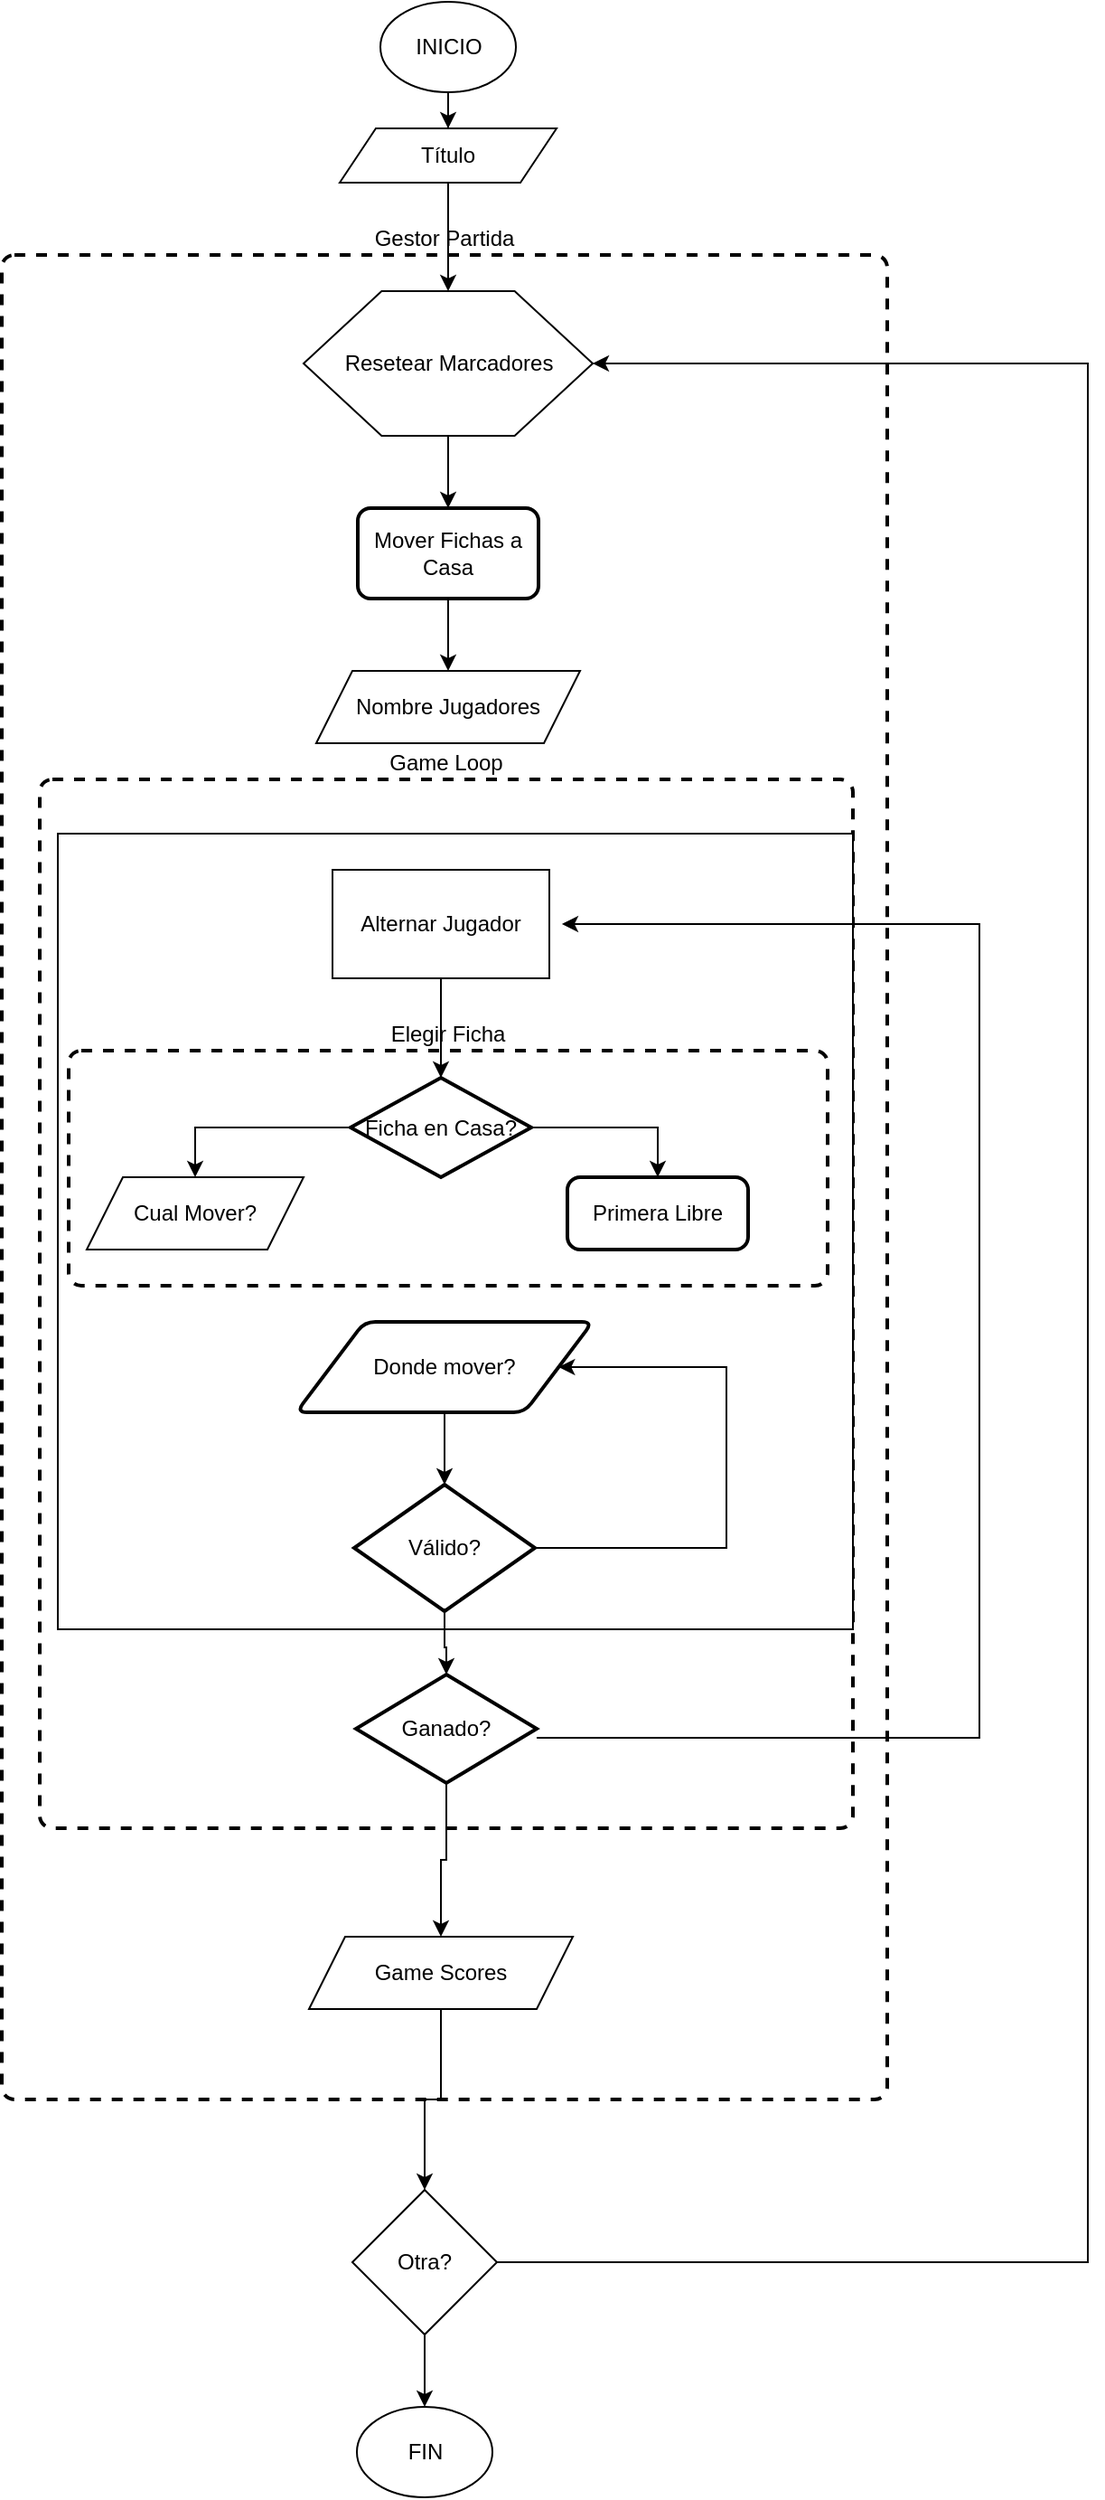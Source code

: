 <mxfile version="24.0.4" type="device">
  <diagram id="C5RBs43oDa-KdzZeNtuy" name="Page-1">
    <mxGraphModel dx="1434" dy="2007" grid="1" gridSize="10" guides="1" tooltips="1" connect="1" arrows="1" fold="1" page="1" pageScale="1" pageWidth="827" pageHeight="1169" math="0" shadow="0">
      <root>
        <mxCell id="WIyWlLk6GJQsqaUBKTNV-0" />
        <mxCell id="WIyWlLk6GJQsqaUBKTNV-1" parent="WIyWlLk6GJQsqaUBKTNV-0" />
        <mxCell id="VW81EylcBhsUvWdEofLt-0" value="Gestor Partida" style="rounded=1;whiteSpace=wrap;html=1;absoluteArcSize=1;arcSize=14;strokeWidth=2;dashed=1;labelPosition=center;verticalLabelPosition=top;align=center;verticalAlign=bottom;" vertex="1" parent="WIyWlLk6GJQsqaUBKTNV-1">
          <mxGeometry x="169" y="-260" width="490" height="1020" as="geometry" />
        </mxCell>
        <mxCell id="VW81EylcBhsUvWdEofLt-1" value="Game Loop" style="rounded=1;whiteSpace=wrap;html=1;absoluteArcSize=1;arcSize=14;strokeWidth=2;dashed=1;labelPosition=center;verticalLabelPosition=top;align=center;verticalAlign=bottom;" vertex="1" parent="WIyWlLk6GJQsqaUBKTNV-1">
          <mxGeometry x="190" y="30" width="450" height="580" as="geometry" />
        </mxCell>
        <mxCell id="VW81EylcBhsUvWdEofLt-12" style="edgeStyle=orthogonalEdgeStyle;rounded=0;orthogonalLoop=1;jettySize=auto;html=1;entryX=0.5;entryY=0;entryDx=0;entryDy=0;" edge="1" parent="WIyWlLk6GJQsqaUBKTNV-1" source="VW81EylcBhsUvWdEofLt-2" target="VW81EylcBhsUvWdEofLt-13">
          <mxGeometry relative="1" as="geometry" />
        </mxCell>
        <mxCell id="VW81EylcBhsUvWdEofLt-2" value="Título" style="shape=parallelogram;perimeter=parallelogramPerimeter;whiteSpace=wrap;html=1;fixedSize=1;" vertex="1" parent="WIyWlLk6GJQsqaUBKTNV-1">
          <mxGeometry x="356" y="-330" width="120" height="30" as="geometry" />
        </mxCell>
        <mxCell id="VW81EylcBhsUvWdEofLt-3" value="Nombre Jugadores" style="shape=parallelogram;perimeter=parallelogramPerimeter;whiteSpace=wrap;html=1;fixedSize=1;" vertex="1" parent="WIyWlLk6GJQsqaUBKTNV-1">
          <mxGeometry x="343" y="-30" width="146" height="40" as="geometry" />
        </mxCell>
        <mxCell id="VW81EylcBhsUvWdEofLt-7" style="edgeStyle=orthogonalEdgeStyle;rounded=0;orthogonalLoop=1;jettySize=auto;html=1;entryX=0.5;entryY=0;entryDx=0;entryDy=0;" edge="1" parent="WIyWlLk6GJQsqaUBKTNV-1" source="VW81EylcBhsUvWdEofLt-4" target="VW81EylcBhsUvWdEofLt-5">
          <mxGeometry relative="1" as="geometry" />
        </mxCell>
        <mxCell id="VW81EylcBhsUvWdEofLt-4" value="Game Scores" style="shape=parallelogram;perimeter=parallelogramPerimeter;whiteSpace=wrap;html=1;fixedSize=1;" vertex="1" parent="WIyWlLk6GJQsqaUBKTNV-1">
          <mxGeometry x="339" y="670" width="146" height="40" as="geometry" />
        </mxCell>
        <mxCell id="VW81EylcBhsUvWdEofLt-6" style="edgeStyle=orthogonalEdgeStyle;rounded=0;orthogonalLoop=1;jettySize=auto;html=1;entryX=1;entryY=0.5;entryDx=0;entryDy=0;" edge="1" parent="WIyWlLk6GJQsqaUBKTNV-1" source="VW81EylcBhsUvWdEofLt-5" target="VW81EylcBhsUvWdEofLt-13">
          <mxGeometry relative="1" as="geometry">
            <Array as="points">
              <mxPoint x="770" y="850" />
              <mxPoint x="770" y="-200" />
              <mxPoint x="496" y="-200" />
            </Array>
          </mxGeometry>
        </mxCell>
        <mxCell id="VW81EylcBhsUvWdEofLt-9" style="edgeStyle=orthogonalEdgeStyle;rounded=0;orthogonalLoop=1;jettySize=auto;html=1;exitX=0.5;exitY=1;exitDx=0;exitDy=0;" edge="1" parent="WIyWlLk6GJQsqaUBKTNV-1" source="VW81EylcBhsUvWdEofLt-5" target="VW81EylcBhsUvWdEofLt-8">
          <mxGeometry relative="1" as="geometry" />
        </mxCell>
        <mxCell id="VW81EylcBhsUvWdEofLt-5" value="Otra?" style="rhombus;whiteSpace=wrap;html=1;" vertex="1" parent="WIyWlLk6GJQsqaUBKTNV-1">
          <mxGeometry x="363" y="810" width="80" height="80" as="geometry" />
        </mxCell>
        <mxCell id="VW81EylcBhsUvWdEofLt-8" value="FIN" style="ellipse;whiteSpace=wrap;html=1;" vertex="1" parent="WIyWlLk6GJQsqaUBKTNV-1">
          <mxGeometry x="365.5" y="930" width="75" height="50" as="geometry" />
        </mxCell>
        <mxCell id="VW81EylcBhsUvWdEofLt-11" style="edgeStyle=orthogonalEdgeStyle;rounded=0;orthogonalLoop=1;jettySize=auto;html=1;entryX=0.5;entryY=0;entryDx=0;entryDy=0;" edge="1" parent="WIyWlLk6GJQsqaUBKTNV-1" source="VW81EylcBhsUvWdEofLt-10" target="VW81EylcBhsUvWdEofLt-2">
          <mxGeometry relative="1" as="geometry" />
        </mxCell>
        <mxCell id="VW81EylcBhsUvWdEofLt-10" value="INICIO" style="ellipse;whiteSpace=wrap;html=1;" vertex="1" parent="WIyWlLk6GJQsqaUBKTNV-1">
          <mxGeometry x="378.5" y="-400" width="75" height="50" as="geometry" />
        </mxCell>
        <mxCell id="VW81EylcBhsUvWdEofLt-15" style="edgeStyle=orthogonalEdgeStyle;rounded=0;orthogonalLoop=1;jettySize=auto;html=1;entryX=0.5;entryY=0;entryDx=0;entryDy=0;" edge="1" parent="WIyWlLk6GJQsqaUBKTNV-1" source="VW81EylcBhsUvWdEofLt-13" target="VW81EylcBhsUvWdEofLt-14">
          <mxGeometry relative="1" as="geometry" />
        </mxCell>
        <mxCell id="VW81EylcBhsUvWdEofLt-13" value="Resetear Marcadores" style="verticalLabelPosition=middle;verticalAlign=middle;html=1;shape=hexagon;perimeter=hexagonPerimeter2;arcSize=6;size=0.27;labelPosition=center;align=center;" vertex="1" parent="WIyWlLk6GJQsqaUBKTNV-1">
          <mxGeometry x="336" y="-240" width="160" height="80" as="geometry" />
        </mxCell>
        <mxCell id="VW81EylcBhsUvWdEofLt-16" style="edgeStyle=orthogonalEdgeStyle;rounded=0;orthogonalLoop=1;jettySize=auto;html=1;exitX=0.5;exitY=1;exitDx=0;exitDy=0;entryX=0.5;entryY=0;entryDx=0;entryDy=0;" edge="1" parent="WIyWlLk6GJQsqaUBKTNV-1" source="VW81EylcBhsUvWdEofLt-14" target="VW81EylcBhsUvWdEofLt-3">
          <mxGeometry relative="1" as="geometry" />
        </mxCell>
        <mxCell id="VW81EylcBhsUvWdEofLt-14" value="Mover Fichas a Casa" style="rounded=1;whiteSpace=wrap;html=1;absoluteArcSize=1;arcSize=14;strokeWidth=2;" vertex="1" parent="WIyWlLk6GJQsqaUBKTNV-1">
          <mxGeometry x="366" y="-120" width="100" height="50" as="geometry" />
        </mxCell>
        <mxCell id="VW81EylcBhsUvWdEofLt-27" value="" style="whiteSpace=wrap;html=1;aspect=fixed;" vertex="1" parent="WIyWlLk6GJQsqaUBKTNV-1">
          <mxGeometry x="200" y="60" width="440" height="440" as="geometry" />
        </mxCell>
        <mxCell id="VW81EylcBhsUvWdEofLt-19" value="Elegir Ficha" style="rounded=1;whiteSpace=wrap;html=1;absoluteArcSize=1;arcSize=14;strokeWidth=2;dashed=1;labelPosition=center;verticalLabelPosition=top;align=center;verticalAlign=bottom;" vertex="1" parent="WIyWlLk6GJQsqaUBKTNV-1">
          <mxGeometry x="206" y="180" width="420" height="130" as="geometry" />
        </mxCell>
        <mxCell id="VW81EylcBhsUvWdEofLt-23" style="edgeStyle=orthogonalEdgeStyle;rounded=0;orthogonalLoop=1;jettySize=auto;html=1;entryX=0.5;entryY=0;entryDx=0;entryDy=0;" edge="1" parent="WIyWlLk6GJQsqaUBKTNV-1" source="VW81EylcBhsUvWdEofLt-20" target="VW81EylcBhsUvWdEofLt-21">
          <mxGeometry relative="1" as="geometry" />
        </mxCell>
        <mxCell id="VW81EylcBhsUvWdEofLt-25" style="edgeStyle=orthogonalEdgeStyle;rounded=0;orthogonalLoop=1;jettySize=auto;html=1;entryX=0.5;entryY=0;entryDx=0;entryDy=0;" edge="1" parent="WIyWlLk6GJQsqaUBKTNV-1" source="VW81EylcBhsUvWdEofLt-20" target="VW81EylcBhsUvWdEofLt-24">
          <mxGeometry relative="1" as="geometry" />
        </mxCell>
        <mxCell id="VW81EylcBhsUvWdEofLt-20" value="Ficha en Casa?" style="strokeWidth=2;html=1;shape=mxgraph.flowchart.decision;whiteSpace=wrap;" vertex="1" parent="WIyWlLk6GJQsqaUBKTNV-1">
          <mxGeometry x="362" y="195" width="100" height="55" as="geometry" />
        </mxCell>
        <mxCell id="VW81EylcBhsUvWdEofLt-21" value="Primera Libre" style="rounded=1;whiteSpace=wrap;html=1;absoluteArcSize=1;arcSize=14;strokeWidth=2;" vertex="1" parent="WIyWlLk6GJQsqaUBKTNV-1">
          <mxGeometry x="482" y="250" width="100" height="40" as="geometry" />
        </mxCell>
        <mxCell id="VW81EylcBhsUvWdEofLt-24" value="Cual Mover?" style="shape=parallelogram;perimeter=parallelogramPerimeter;whiteSpace=wrap;html=1;fixedSize=1;" vertex="1" parent="WIyWlLk6GJQsqaUBKTNV-1">
          <mxGeometry x="216" y="250" width="120" height="40" as="geometry" />
        </mxCell>
        <mxCell id="VW81EylcBhsUvWdEofLt-29" style="edgeStyle=orthogonalEdgeStyle;rounded=0;orthogonalLoop=1;jettySize=auto;html=1;" edge="1" parent="WIyWlLk6GJQsqaUBKTNV-1" source="VW81EylcBhsUvWdEofLt-28" target="VW81EylcBhsUvWdEofLt-20">
          <mxGeometry relative="1" as="geometry" />
        </mxCell>
        <mxCell id="VW81EylcBhsUvWdEofLt-28" value="Alternar Jugador" style="rounded=0;whiteSpace=wrap;html=1;" vertex="1" parent="WIyWlLk6GJQsqaUBKTNV-1">
          <mxGeometry x="352" y="80" width="120" height="60" as="geometry" />
        </mxCell>
        <mxCell id="VW81EylcBhsUvWdEofLt-35" style="edgeStyle=orthogonalEdgeStyle;rounded=0;orthogonalLoop=1;jettySize=auto;html=1;" edge="1" parent="WIyWlLk6GJQsqaUBKTNV-1" source="VW81EylcBhsUvWdEofLt-30" target="VW81EylcBhsUvWdEofLt-31">
          <mxGeometry relative="1" as="geometry" />
        </mxCell>
        <mxCell id="VW81EylcBhsUvWdEofLt-30" value="Donde mover?" style="shape=parallelogram;html=1;strokeWidth=2;perimeter=parallelogramPerimeter;whiteSpace=wrap;rounded=1;arcSize=12;size=0.23;" vertex="1" parent="WIyWlLk6GJQsqaUBKTNV-1">
          <mxGeometry x="332" y="330" width="164" height="50" as="geometry" />
        </mxCell>
        <mxCell id="VW81EylcBhsUvWdEofLt-36" style="edgeStyle=orthogonalEdgeStyle;rounded=0;orthogonalLoop=1;jettySize=auto;html=1;entryX=1;entryY=0.5;entryDx=0;entryDy=0;" edge="1" parent="WIyWlLk6GJQsqaUBKTNV-1" source="VW81EylcBhsUvWdEofLt-31" target="VW81EylcBhsUvWdEofLt-30">
          <mxGeometry relative="1" as="geometry">
            <Array as="points">
              <mxPoint x="570" y="455" />
              <mxPoint x="570" y="355" />
            </Array>
          </mxGeometry>
        </mxCell>
        <mxCell id="VW81EylcBhsUvWdEofLt-38" style="edgeStyle=orthogonalEdgeStyle;rounded=0;orthogonalLoop=1;jettySize=auto;html=1;" edge="1" parent="WIyWlLk6GJQsqaUBKTNV-1" source="VW81EylcBhsUvWdEofLt-31" target="VW81EylcBhsUvWdEofLt-37">
          <mxGeometry relative="1" as="geometry" />
        </mxCell>
        <mxCell id="VW81EylcBhsUvWdEofLt-31" value="Válido?" style="strokeWidth=2;html=1;shape=mxgraph.flowchart.decision;whiteSpace=wrap;" vertex="1" parent="WIyWlLk6GJQsqaUBKTNV-1">
          <mxGeometry x="364" y="420" width="100" height="70" as="geometry" />
        </mxCell>
        <mxCell id="VW81EylcBhsUvWdEofLt-39" style="edgeStyle=orthogonalEdgeStyle;rounded=0;orthogonalLoop=1;jettySize=auto;html=1;" edge="1" parent="WIyWlLk6GJQsqaUBKTNV-1" source="VW81EylcBhsUvWdEofLt-37" target="VW81EylcBhsUvWdEofLt-4">
          <mxGeometry relative="1" as="geometry" />
        </mxCell>
        <mxCell id="VW81EylcBhsUvWdEofLt-37" value="Ganado?" style="strokeWidth=2;html=1;shape=mxgraph.flowchart.decision;whiteSpace=wrap;" vertex="1" parent="WIyWlLk6GJQsqaUBKTNV-1">
          <mxGeometry x="365" y="525" width="100" height="60" as="geometry" />
        </mxCell>
        <mxCell id="VW81EylcBhsUvWdEofLt-40" style="edgeStyle=orthogonalEdgeStyle;rounded=0;orthogonalLoop=1;jettySize=auto;html=1;entryX=1.058;entryY=0.5;entryDx=0;entryDy=0;entryPerimeter=0;" edge="1" parent="WIyWlLk6GJQsqaUBKTNV-1" source="VW81EylcBhsUvWdEofLt-37" target="VW81EylcBhsUvWdEofLt-28">
          <mxGeometry relative="1" as="geometry">
            <Array as="points">
              <mxPoint x="710" y="560" />
              <mxPoint x="710" y="110" />
            </Array>
          </mxGeometry>
        </mxCell>
      </root>
    </mxGraphModel>
  </diagram>
</mxfile>
